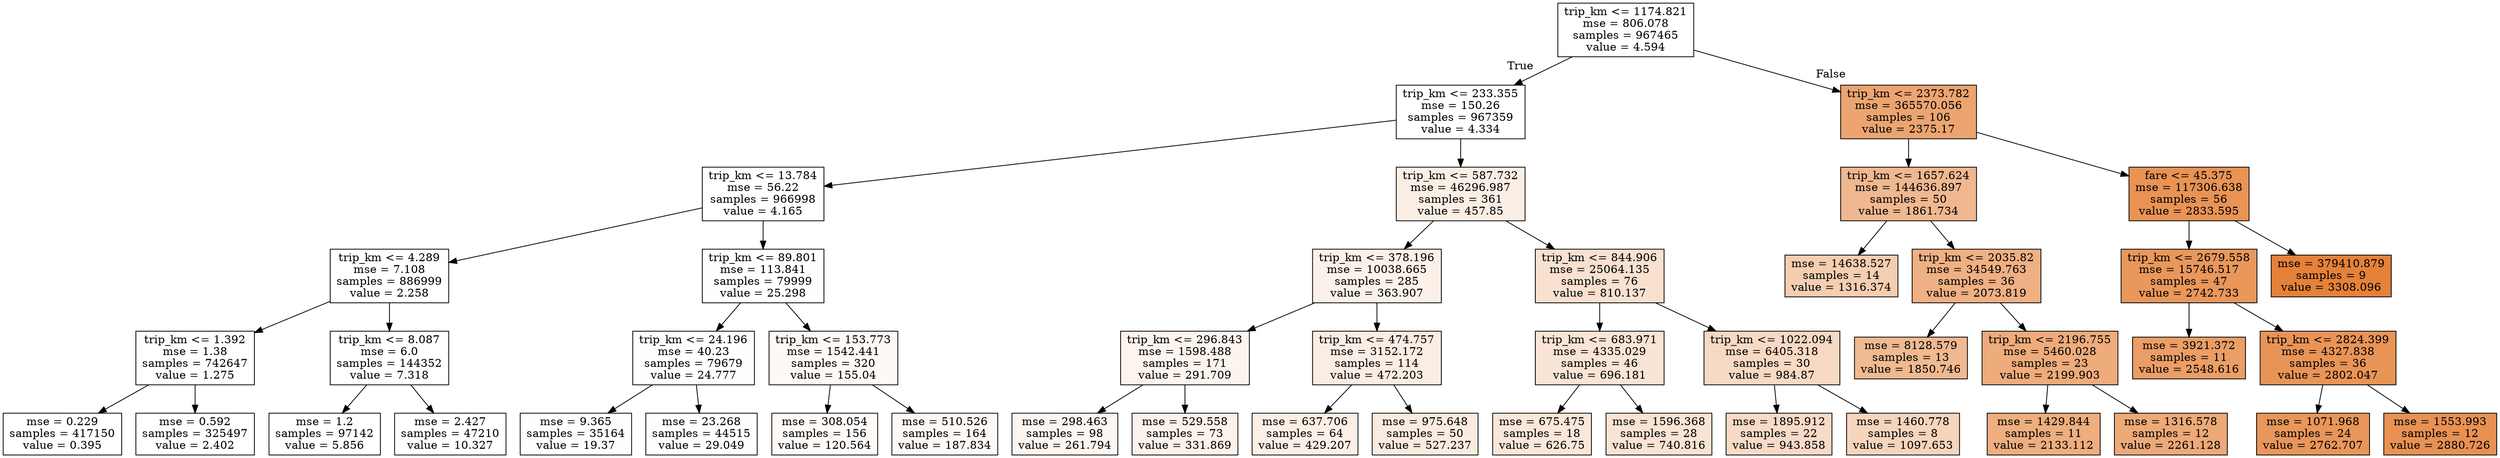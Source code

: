 digraph Tree {
node [shape=box, style="filled", color="black"] ;
0 [label="trip_km <= 1174.821\nmse = 806.078\nsamples = 967465\nvalue = 4.594", fillcolor="#ffffff"] ;
1 [label="trip_km <= 233.355\nmse = 150.26\nsamples = 967359\nvalue = 4.334", fillcolor="#ffffff"] ;
0 -> 1 [labeldistance=2.5, labelangle=45, headlabel="True"] ;
2 [label="trip_km <= 13.784\nmse = 56.22\nsamples = 966998\nvalue = 4.165", fillcolor="#ffffff"] ;
1 -> 2 ;
3 [label="trip_km <= 4.289\nmse = 7.108\nsamples = 886999\nvalue = 2.258", fillcolor="#ffffff"] ;
2 -> 3 ;
4 [label="trip_km <= 1.392\nmse = 1.38\nsamples = 742647\nvalue = 1.275", fillcolor="#ffffff"] ;
3 -> 4 ;
5 [label="mse = 0.229\nsamples = 417150\nvalue = 0.395", fillcolor="#ffffff"] ;
4 -> 5 ;
6 [label="mse = 0.592\nsamples = 325497\nvalue = 2.402", fillcolor="#ffffff"] ;
4 -> 6 ;
7 [label="trip_km <= 8.087\nmse = 6.0\nsamples = 144352\nvalue = 7.318", fillcolor="#ffffff"] ;
3 -> 7 ;
8 [label="mse = 1.2\nsamples = 97142\nvalue = 5.856", fillcolor="#ffffff"] ;
7 -> 8 ;
9 [label="mse = 2.427\nsamples = 47210\nvalue = 10.327", fillcolor="#fffffe"] ;
7 -> 9 ;
10 [label="trip_km <= 89.801\nmse = 113.841\nsamples = 79999\nvalue = 25.298", fillcolor="#fffefe"] ;
2 -> 10 ;
11 [label="trip_km <= 24.196\nmse = 40.23\nsamples = 79679\nvalue = 24.777", fillcolor="#fffefe"] ;
10 -> 11 ;
12 [label="mse = 9.365\nsamples = 35164\nvalue = 19.37", fillcolor="#fffefe"] ;
11 -> 12 ;
13 [label="mse = 23.268\nsamples = 44515\nvalue = 29.049", fillcolor="#fffefd"] ;
11 -> 13 ;
14 [label="trip_km <= 153.773\nmse = 1542.441\nsamples = 320\nvalue = 155.04", fillcolor="#fef9f6"] ;
10 -> 14 ;
15 [label="mse = 308.054\nsamples = 156\nvalue = 120.564", fillcolor="#fefaf8"] ;
14 -> 15 ;
16 [label="mse = 510.526\nsamples = 164\nvalue = 187.834", fillcolor="#fef8f4"] ;
14 -> 16 ;
17 [label="trip_km <= 587.732\nmse = 46296.987\nsamples = 361\nvalue = 457.85", fillcolor="#fbeee4"] ;
1 -> 17 ;
18 [label="trip_km <= 378.196\nmse = 10038.665\nsamples = 285\nvalue = 363.907", fillcolor="#fcf1e9"] ;
17 -> 18 ;
19 [label="trip_km <= 296.843\nmse = 1598.488\nsamples = 171\nvalue = 291.709", fillcolor="#fdf4ee"] ;
18 -> 19 ;
20 [label="mse = 298.463\nsamples = 98\nvalue = 261.794", fillcolor="#fdf5ef"] ;
19 -> 20 ;
21 [label="mse = 529.558\nsamples = 73\nvalue = 331.869", fillcolor="#fcf2eb"] ;
19 -> 21 ;
22 [label="trip_km <= 474.757\nmse = 3152.172\nsamples = 114\nvalue = 472.203", fillcolor="#fbede3"] ;
18 -> 22 ;
23 [label="mse = 637.706\nsamples = 64\nvalue = 429.207", fillcolor="#fcefe5"] ;
22 -> 23 ;
24 [label="mse = 975.648\nsamples = 50\nvalue = 527.237", fillcolor="#fbebdf"] ;
22 -> 24 ;
25 [label="trip_km <= 844.906\nmse = 25064.135\nsamples = 76\nvalue = 810.137", fillcolor="#f9e0cf"] ;
17 -> 25 ;
26 [label="trip_km <= 683.971\nmse = 4335.029\nsamples = 46\nvalue = 696.181", fillcolor="#fae4d5"] ;
25 -> 26 ;
27 [label="mse = 675.475\nsamples = 18\nvalue = 626.75", fillcolor="#fae7da"] ;
26 -> 27 ;
28 [label="mse = 1596.368\nsamples = 28\nvalue = 740.816", fillcolor="#f9e3d3"] ;
26 -> 28 ;
29 [label="trip_km <= 1022.094\nmse = 6405.318\nsamples = 30\nvalue = 984.87", fillcolor="#f7d9c4"] ;
25 -> 29 ;
30 [label="mse = 1895.912\nsamples = 22\nvalue = 943.858", fillcolor="#f8dbc7"] ;
29 -> 30 ;
31 [label="mse = 1460.778\nsamples = 8\nvalue = 1097.653", fillcolor="#f6d5bd"] ;
29 -> 31 ;
32 [label="trip_km <= 2373.782\nmse = 365570.056\nsamples = 106\nvalue = 2375.17", fillcolor="#eca571"] ;
0 -> 32 [labeldistance=2.5, labelangle=-45, headlabel="False"] ;
33 [label="trip_km <= 1657.624\nmse = 144636.897\nsamples = 50\nvalue = 1861.734", fillcolor="#f0b890"] ;
32 -> 33 ;
34 [label="mse = 14638.527\nsamples = 14\nvalue = 1316.374", fillcolor="#f5cdb0"] ;
33 -> 34 ;
35 [label="trip_km <= 2035.82\nmse = 34549.763\nsamples = 36\nvalue = 2073.819", fillcolor="#efb083"] ;
33 -> 35 ;
36 [label="mse = 8128.579\nsamples = 13\nvalue = 1850.746", fillcolor="#f0b990"] ;
35 -> 36 ;
37 [label="trip_km <= 2196.755\nmse = 5460.028\nsamples = 23\nvalue = 2199.903", fillcolor="#eeab7b"] ;
35 -> 37 ;
38 [label="mse = 1429.844\nsamples = 11\nvalue = 2133.112", fillcolor="#eeae7f"] ;
37 -> 38 ;
39 [label="mse = 1316.578\nsamples = 12\nvalue = 2261.128", fillcolor="#eda978"] ;
37 -> 39 ;
40 [label="fare <= 45.375\nmse = 117306.638\nsamples = 56\nvalue = 2833.595", fillcolor="#e99355"] ;
32 -> 40 ;
41 [label="trip_km <= 2679.558\nmse = 15746.517\nsamples = 47\nvalue = 2742.733", fillcolor="#e9975b"] ;
40 -> 41 ;
42 [label="mse = 3921.372\nsamples = 11\nvalue = 2548.616", fillcolor="#eb9e66"] ;
41 -> 42 ;
43 [label="trip_km <= 2824.399\nmse = 4327.838\nsamples = 36\nvalue = 2802.047", fillcolor="#e99457"] ;
41 -> 43 ;
44 [label="mse = 1071.968\nsamples = 24\nvalue = 2762.707", fillcolor="#e9965a"] ;
43 -> 44 ;
45 [label="mse = 1553.993\nsamples = 12\nvalue = 2880.726", fillcolor="#e89153"] ;
43 -> 45 ;
46 [label="mse = 379410.879\nsamples = 9\nvalue = 3308.096", fillcolor="#e58139"] ;
40 -> 46 ;
}